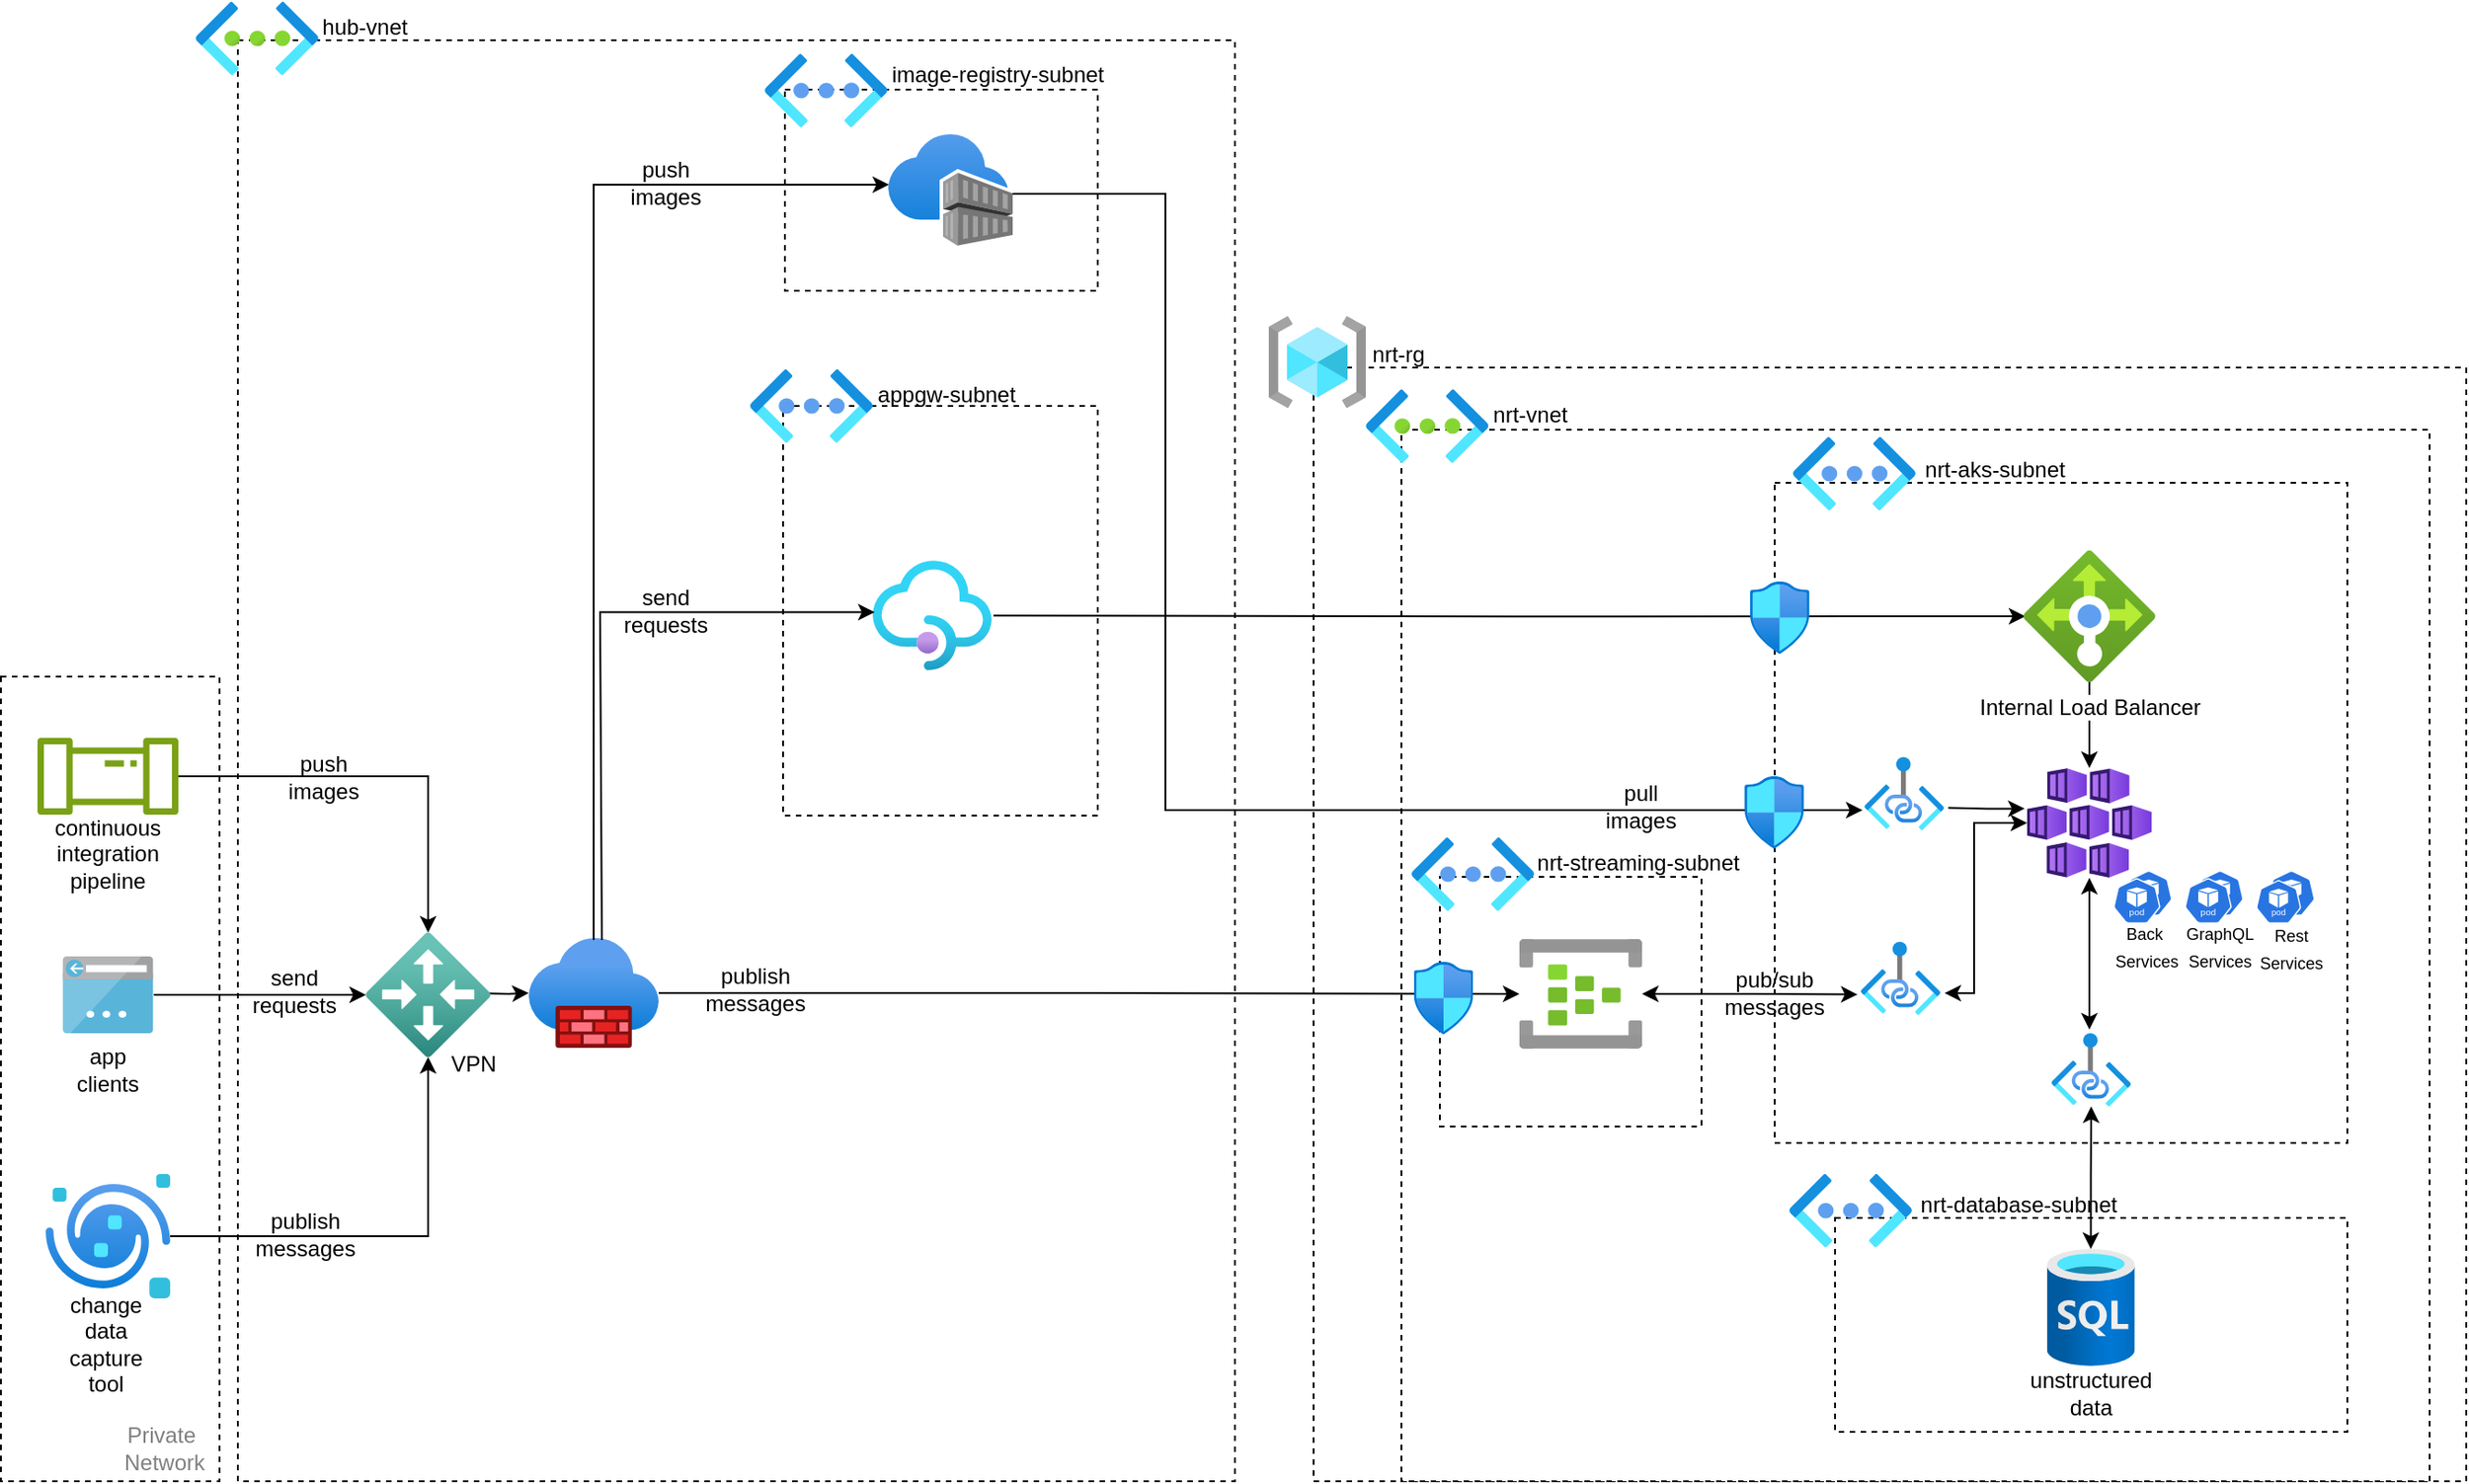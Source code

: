 <mxfile version="26.1.0">
  <diagram name="Page-1" id="4sKc0clIRFlzBHYphu7W">
    <mxGraphModel dx="1799" dy="980" grid="1" gridSize="10" guides="1" tooltips="1" connect="1" arrows="1" fold="1" page="1" pageScale="1" pageWidth="1169" pageHeight="827" math="0" shadow="0">
      <root>
        <mxCell id="0" />
        <mxCell id="1" parent="0" />
        <mxCell id="nnbe5SiCw00a81uTdJZI-39" value="" style="whiteSpace=wrap;html=1;dashed=1;rounded=0;" vertex="1" parent="1">
          <mxGeometry x="20.5" y="380" width="119.5" height="440" as="geometry" />
        </mxCell>
        <mxCell id="nnbe5SiCw00a81uTdJZI-25" value="" style="whiteSpace=wrap;html=1;dashed=1;rounded=0;" vertex="1" parent="1">
          <mxGeometry x="150" y="32" width="545" height="788" as="geometry" />
        </mxCell>
        <mxCell id="q_ENeEPmGV3skopXBHg1-58" value="" style="whiteSpace=wrap;html=1;dashed=1;rounded=0;" parent="1" vertex="1">
          <mxGeometry x="738" y="211" width="630" height="609" as="geometry" />
        </mxCell>
        <mxCell id="q_ENeEPmGV3skopXBHg1-48" value="" style="whiteSpace=wrap;html=1;dashed=1;rounded=0;" parent="1" vertex="1">
          <mxGeometry x="449" y="59" width="171" height="110" as="geometry" />
        </mxCell>
        <mxCell id="wLlMsNXpMdABEa9xwLQL-44" value="" style="whiteSpace=wrap;html=1;dashed=1;rounded=0;" parent="1" vertex="1">
          <mxGeometry x="786" y="245" width="562" height="575" as="geometry" />
        </mxCell>
        <mxCell id="wLlMsNXpMdABEa9xwLQL-17" value="" style="whiteSpace=wrap;html=1;dashed=1;rounded=0;" parent="1" vertex="1">
          <mxGeometry x="807" y="489.5" width="143" height="136.5" as="geometry" />
        </mxCell>
        <mxCell id="wLlMsNXpMdABEa9xwLQL-22" value="" style="whiteSpace=wrap;html=1;dashed=1;rounded=0;" parent="1" vertex="1">
          <mxGeometry x="1023" y="676" width="280" height="117" as="geometry" />
        </mxCell>
        <mxCell id="wLlMsNXpMdABEa9xwLQL-8" value="" style="whiteSpace=wrap;html=1;dashed=1;rounded=0;" parent="1" vertex="1">
          <mxGeometry x="990" y="274" width="313" height="361" as="geometry" />
        </mxCell>
        <mxCell id="wLlMsNXpMdABEa9xwLQL-1" value="" style="whiteSpace=wrap;html=1;dashed=1;rounded=0;" parent="1" vertex="1">
          <mxGeometry x="448" y="232" width="172" height="224" as="geometry" />
        </mxCell>
        <mxCell id="wLlMsNXpMdABEa9xwLQL-2" value="" style="image;aspect=fixed;html=1;points=[];align=center;fontSize=12;image=img/lib/azure2/networking/Virtual_Networks_Classic.svg;" parent="1" vertex="1">
          <mxGeometry x="430" y="212" width="67" height="40" as="geometry" />
        </mxCell>
        <mxCell id="wLlMsNXpMdABEa9xwLQL-5" style="edgeStyle=orthogonalEdgeStyle;rounded=0;orthogonalLoop=1;jettySize=auto;html=1;" parent="1" target="wLlMsNXpMdABEa9xwLQL-4" edge="1">
          <mxGeometry relative="1" as="geometry">
            <mxPoint x="277" y="553" as="sourcePoint" />
          </mxGeometry>
        </mxCell>
        <mxCell id="nnbe5SiCw00a81uTdJZI-11" style="edgeStyle=orthogonalEdgeStyle;rounded=0;orthogonalLoop=1;jettySize=auto;html=1;" edge="1" parent="1" source="wLlMsNXpMdABEa9xwLQL-4" target="wLlMsNXpMdABEa9xwLQL-19">
          <mxGeometry relative="1" as="geometry" />
        </mxCell>
        <mxCell id="wLlMsNXpMdABEa9xwLQL-4" value="" style="image;aspect=fixed;html=1;points=[];align=center;fontSize=12;image=img/lib/azure2/networking/Firewalls.svg;" parent="1" vertex="1">
          <mxGeometry x="309" y="523" width="71" height="60" as="geometry" />
        </mxCell>
        <mxCell id="wLlMsNXpMdABEa9xwLQL-6" value="" style="image;aspect=fixed;html=1;points=[];align=center;fontSize=12;image=img/lib/azure2/containers/Container_Registries.svg;" parent="1" vertex="1">
          <mxGeometry x="505.5" y="83.5" width="68" height="61" as="geometry" />
        </mxCell>
        <mxCell id="wLlMsNXpMdABEa9xwLQL-12" style="edgeStyle=orthogonalEdgeStyle;rounded=0;orthogonalLoop=1;jettySize=auto;html=1;" parent="1" edge="1">
          <mxGeometry relative="1" as="geometry">
            <mxPoint x="563" y="346.571" as="sourcePoint" />
            <mxPoint x="1127" y="347" as="targetPoint" />
          </mxGeometry>
        </mxCell>
        <mxCell id="wLlMsNXpMdABEa9xwLQL-7" value="" style="image;aspect=fixed;html=1;points=[];align=center;fontSize=12;image=img/lib/azure2/integration/API_Management_Services.svg;" parent="1" vertex="1">
          <mxGeometry x="497" y="316.5" width="65" height="60" as="geometry" />
        </mxCell>
        <mxCell id="wLlMsNXpMdABEa9xwLQL-9" value="" style="image;aspect=fixed;html=1;points=[];align=center;fontSize=12;image=img/lib/azure2/networking/Virtual_Networks_Classic.svg;" parent="1" vertex="1">
          <mxGeometry x="1000" y="249" width="67" height="40" as="geometry" />
        </mxCell>
        <mxCell id="wLlMsNXpMdABEa9xwLQL-14" style="edgeStyle=orthogonalEdgeStyle;rounded=0;orthogonalLoop=1;jettySize=auto;html=1;" parent="1" source="wLlMsNXpMdABEa9xwLQL-11" target="wLlMsNXpMdABEa9xwLQL-13" edge="1">
          <mxGeometry relative="1" as="geometry" />
        </mxCell>
        <mxCell id="wLlMsNXpMdABEa9xwLQL-11" value="Internal Load Balancer" style="image;aspect=fixed;html=1;points=[];align=center;fontSize=12;image=img/lib/azure2/networking/Load_Balancers.svg;" parent="1" vertex="1">
          <mxGeometry x="1126" y="311" width="72" height="72" as="geometry" />
        </mxCell>
        <mxCell id="nnbe5SiCw00a81uTdJZI-10" style="edgeStyle=orthogonalEdgeStyle;rounded=0;orthogonalLoop=1;jettySize=auto;html=1;startArrow=classic;startFill=1;" edge="1" parent="1" source="wLlMsNXpMdABEa9xwLQL-13">
          <mxGeometry relative="1" as="geometry">
            <mxPoint x="1162" y="573" as="targetPoint" />
          </mxGeometry>
        </mxCell>
        <mxCell id="wLlMsNXpMdABEa9xwLQL-13" value="" style="image;aspect=fixed;html=1;points=[];align=center;fontSize=12;image=img/lib/azure2/containers/Kubernetes_Services.svg;" parent="1" vertex="1">
          <mxGeometry x="1128" y="430" width="68" height="60" as="geometry" />
        </mxCell>
        <mxCell id="wLlMsNXpMdABEa9xwLQL-18" value="" style="image;aspect=fixed;html=1;points=[];align=center;fontSize=12;image=img/lib/azure2/networking/Virtual_Networks_Classic.svg;" parent="1" vertex="1">
          <mxGeometry x="791.5" y="468" width="67" height="40" as="geometry" />
        </mxCell>
        <mxCell id="wLlMsNXpMdABEa9xwLQL-20" style="edgeStyle=orthogonalEdgeStyle;rounded=0;orthogonalLoop=1;jettySize=auto;html=1;startArrow=classic;startFill=1;entryX=-0.059;entryY=0.738;entryDx=0;entryDy=0;entryPerimeter=0;" parent="1" source="wLlMsNXpMdABEa9xwLQL-19" edge="1">
          <mxGeometry relative="1" as="geometry">
            <mxPoint x="1035.295" y="553.841" as="targetPoint" />
          </mxGeometry>
        </mxCell>
        <mxCell id="wLlMsNXpMdABEa9xwLQL-19" value="" style="image;aspect=fixed;html=1;points=[];align=center;fontSize=12;image=img/lib/azure2/iot/Event_Hubs.svg;" parent="1" vertex="1">
          <mxGeometry x="850.5" y="523.5" width="67" height="60" as="geometry" />
        </mxCell>
        <mxCell id="wLlMsNXpMdABEa9xwLQL-25" value="" style="image;aspect=fixed;html=1;points=[];align=center;fontSize=12;image=img/lib/azure2/networking/Virtual_Networks_Classic.svg;" parent="1" vertex="1">
          <mxGeometry x="998" y="652" width="67" height="40" as="geometry" />
        </mxCell>
        <mxCell id="wLlMsNXpMdABEa9xwLQL-42" value="" style="group" parent="1" vertex="1" connectable="0">
          <mxGeometry x="1175" y="486" width="117" height="47" as="geometry" />
        </mxCell>
        <mxCell id="wLlMsNXpMdABEa9xwLQL-31" value="" style="group" parent="wLlMsNXpMdABEa9xwLQL-42" vertex="1" connectable="0">
          <mxGeometry width="39.0" height="47" as="geometry" />
        </mxCell>
        <mxCell id="wLlMsNXpMdABEa9xwLQL-28" value="" style="group" parent="wLlMsNXpMdABEa9xwLQL-31" vertex="1" connectable="0">
          <mxGeometry width="39.0" height="29.607" as="geometry" />
        </mxCell>
        <mxCell id="wLlMsNXpMdABEa9xwLQL-26" value="" style="aspect=fixed;sketch=0;html=1;dashed=0;whitespace=wrap;verticalLabelPosition=bottom;verticalAlign=top;fillColor=#2875E2;strokeColor=#ffffff;points=[[0.005,0.63,0],[0.1,0.2,0],[0.9,0.2,0],[0.5,0,0],[0.995,0.63,0],[0.72,0.99,0],[0.5,1,0],[0.28,0.99,0]];shape=mxgraph.kubernetes.icon2;kubernetesLabel=1;prIcon=pod" parent="wLlMsNXpMdABEa9xwLQL-28" vertex="1">
          <mxGeometry x="6.5" width="25.918" height="24.882" as="geometry" />
        </mxCell>
        <mxCell id="wLlMsNXpMdABEa9xwLQL-27" value="" style="aspect=fixed;sketch=0;html=1;dashed=0;whitespace=wrap;verticalLabelPosition=bottom;verticalAlign=top;fillColor=#2875E2;strokeColor=#ffffff;points=[[0.005,0.63,0],[0.1,0.2,0],[0.9,0.2,0],[0.5,0,0],[0.995,0.63,0],[0.72,0.99,0],[0.5,1,0],[0.28,0.99,0]];shape=mxgraph.kubernetes.icon2;kubernetesLabel=1;prIcon=pod" parent="wLlMsNXpMdABEa9xwLQL-28" vertex="1">
          <mxGeometry y="4.23" width="25.918" height="24.882" as="geometry" />
        </mxCell>
        <mxCell id="wLlMsNXpMdABEa9xwLQL-29" value="&lt;font style=&quot;font-size: 9px;&quot;&gt;Back&amp;nbsp;&lt;/font&gt;&lt;div&gt;&lt;font style=&quot;font-size: 9px;&quot;&gt;Services&lt;/font&gt;&lt;/div&gt;" style="text;strokeColor=none;align=center;fillColor=none;html=1;verticalAlign=middle;whiteSpace=wrap;rounded=0;rotation=0;" parent="wLlMsNXpMdABEa9xwLQL-31" vertex="1">
          <mxGeometry x="-0.513" y="32.854" width="39.0" height="16.806" as="geometry" />
        </mxCell>
        <mxCell id="wLlMsNXpMdABEa9xwLQL-32" value="" style="group" parent="wLlMsNXpMdABEa9xwLQL-42" vertex="1" connectable="0">
          <mxGeometry x="39.0" width="39.0" height="46.525" as="geometry" />
        </mxCell>
        <mxCell id="wLlMsNXpMdABEa9xwLQL-33" value="" style="group" parent="wLlMsNXpMdABEa9xwLQL-32" vertex="1" connectable="0">
          <mxGeometry width="39.0" height="29.607" as="geometry" />
        </mxCell>
        <mxCell id="wLlMsNXpMdABEa9xwLQL-34" value="" style="aspect=fixed;sketch=0;html=1;dashed=0;whitespace=wrap;verticalLabelPosition=bottom;verticalAlign=top;fillColor=#2875E2;strokeColor=#ffffff;points=[[0.005,0.63,0],[0.1,0.2,0],[0.9,0.2,0],[0.5,0,0],[0.995,0.63,0],[0.72,0.99,0],[0.5,1,0],[0.28,0.99,0]];shape=mxgraph.kubernetes.icon2;kubernetesLabel=1;prIcon=pod" parent="wLlMsNXpMdABEa9xwLQL-33" vertex="1">
          <mxGeometry x="6.5" width="25.918" height="24.882" as="geometry" />
        </mxCell>
        <mxCell id="wLlMsNXpMdABEa9xwLQL-35" value="" style="aspect=fixed;sketch=0;html=1;dashed=0;whitespace=wrap;verticalLabelPosition=bottom;verticalAlign=top;fillColor=#2875E2;strokeColor=#ffffff;points=[[0.005,0.63,0],[0.1,0.2,0],[0.9,0.2,0],[0.5,0,0],[0.995,0.63,0],[0.72,0.99,0],[0.5,1,0],[0.28,0.99,0]];shape=mxgraph.kubernetes.icon2;kubernetesLabel=1;prIcon=pod" parent="wLlMsNXpMdABEa9xwLQL-33" vertex="1">
          <mxGeometry y="4.23" width="25.918" height="24.882" as="geometry" />
        </mxCell>
        <mxCell id="wLlMsNXpMdABEa9xwLQL-36" value="&lt;font style=&quot;font-size: 9px;&quot;&gt;GraphQL&lt;/font&gt;&lt;div&gt;&lt;font style=&quot;font-size: 9px;&quot;&gt;Services&lt;/font&gt;&lt;/div&gt;" style="text;strokeColor=none;align=center;fillColor=none;html=1;verticalAlign=middle;whiteSpace=wrap;rounded=0;" parent="wLlMsNXpMdABEa9xwLQL-32" vertex="1">
          <mxGeometry y="33.325" width="39.0" height="15.861" as="geometry" />
        </mxCell>
        <mxCell id="wLlMsNXpMdABEa9xwLQL-37" value="" style="group" parent="wLlMsNXpMdABEa9xwLQL-42" vertex="1" connectable="0">
          <mxGeometry x="78.0" width="39.0" height="46.525" as="geometry" />
        </mxCell>
        <mxCell id="wLlMsNXpMdABEa9xwLQL-38" value="" style="group" parent="wLlMsNXpMdABEa9xwLQL-37" vertex="1" connectable="0">
          <mxGeometry width="39.0" height="29.607" as="geometry" />
        </mxCell>
        <mxCell id="wLlMsNXpMdABEa9xwLQL-39" value="" style="aspect=fixed;sketch=0;html=1;dashed=0;whitespace=wrap;verticalLabelPosition=bottom;verticalAlign=top;fillColor=#2875E2;strokeColor=#ffffff;points=[[0.005,0.63,0],[0.1,0.2,0],[0.9,0.2,0],[0.5,0,0],[0.995,0.63,0],[0.72,0.99,0],[0.5,1,0],[0.28,0.99,0]];shape=mxgraph.kubernetes.icon2;kubernetesLabel=1;prIcon=pod" parent="wLlMsNXpMdABEa9xwLQL-38" vertex="1">
          <mxGeometry x="6.5" width="25.918" height="24.882" as="geometry" />
        </mxCell>
        <mxCell id="wLlMsNXpMdABEa9xwLQL-40" value="" style="aspect=fixed;sketch=0;html=1;dashed=0;whitespace=wrap;verticalLabelPosition=bottom;verticalAlign=top;fillColor=#2875E2;strokeColor=#ffffff;points=[[0.005,0.63,0],[0.1,0.2,0],[0.9,0.2,0],[0.5,0,0],[0.995,0.63,0],[0.72,0.99,0],[0.5,1,0],[0.28,0.99,0]];shape=mxgraph.kubernetes.icon2;kubernetesLabel=1;prIcon=pod" parent="wLlMsNXpMdABEa9xwLQL-38" vertex="1">
          <mxGeometry y="5.287" width="24.84" height="23.845" as="geometry" />
        </mxCell>
        <mxCell id="wLlMsNXpMdABEa9xwLQL-41" value="&lt;font style=&quot;font-size: 9px;&quot;&gt;Rest&lt;br&gt;&lt;/font&gt;&lt;div&gt;&lt;font style=&quot;font-size: 9px;&quot;&gt;Services&lt;/font&gt;&lt;/div&gt;" style="text;strokeColor=none;align=center;fillColor=none;html=1;verticalAlign=middle;whiteSpace=wrap;rounded=0;" parent="wLlMsNXpMdABEa9xwLQL-37" vertex="1">
          <mxGeometry y="34.212" width="39.0" height="15.861" as="geometry" />
        </mxCell>
        <mxCell id="wLlMsNXpMdABEa9xwLQL-50" style="edgeStyle=orthogonalEdgeStyle;rounded=0;orthogonalLoop=1;jettySize=auto;html=1;" parent="1" source="wLlMsNXpMdABEa9xwLQL-49" edge="1" target="4Z1zq4EiSo_AjnUcd4zq-8">
          <mxGeometry relative="1" as="geometry">
            <mxPoint x="244" y="584" as="targetPoint" />
          </mxGeometry>
        </mxCell>
        <mxCell id="wLlMsNXpMdABEa9xwLQL-49" value="" style="image;sketch=0;aspect=fixed;html=1;points=[];align=center;fontSize=12;image=img/lib/mscae/App_Service_IPAddress.svg;" parent="1" vertex="1">
          <mxGeometry x="54" y="533" width="50" height="42" as="geometry" />
        </mxCell>
        <mxCell id="wLlMsNXpMdABEa9xwLQL-51" value="" style="image;aspect=fixed;html=1;points=[];align=center;fontSize=12;image=img/lib/azure2/networking/Virtual_Networks.svg;" parent="1" vertex="1">
          <mxGeometry x="766.56" y="223" width="67" height="40" as="geometry" />
        </mxCell>
        <mxCell id="q_ENeEPmGV3skopXBHg1-49" value="" style="image;aspect=fixed;html=1;points=[];align=center;fontSize=12;image=img/lib/azure2/networking/Virtual_Networks_Classic.svg;" parent="1" vertex="1">
          <mxGeometry x="438" y="39.5" width="67" height="40" as="geometry" />
        </mxCell>
        <mxCell id="q_ENeEPmGV3skopXBHg1-59" value="" style="image;aspect=fixed;html=1;points=[];align=center;fontSize=12;image=img/lib/azure2/general/Resource_Groups.svg;" parent="1" vertex="1">
          <mxGeometry x="713.43" y="183" width="53.13" height="50" as="geometry" />
        </mxCell>
        <mxCell id="q_ENeEPmGV3skopXBHg1-62" value="appgw-subnet" style="text;strokeColor=none;align=center;fillColor=none;html=1;verticalAlign=middle;whiteSpace=wrap;rounded=0;" parent="1" vertex="1">
          <mxGeometry x="458" y="211" width="159" height="30" as="geometry" />
        </mxCell>
        <mxCell id="q_ENeEPmGV3skopXBHg1-63" value="nrt-aks-subnet" style="text;strokeColor=none;align=center;fillColor=none;html=1;verticalAlign=middle;whiteSpace=wrap;rounded=0;" parent="1" vertex="1">
          <mxGeometry x="1031" y="252" width="159" height="30" as="geometry" />
        </mxCell>
        <mxCell id="q_ENeEPmGV3skopXBHg1-64" value="nrt-database-subnet" style="text;strokeColor=none;align=center;fillColor=none;html=1;verticalAlign=middle;whiteSpace=wrap;rounded=0;" parent="1" vertex="1">
          <mxGeometry x="1044" y="654" width="159" height="30" as="geometry" />
        </mxCell>
        <mxCell id="q_ENeEPmGV3skopXBHg1-65" value="nrt-streaming-subnet" style="text;strokeColor=none;align=center;fillColor=none;html=1;verticalAlign=middle;whiteSpace=wrap;rounded=0;" parent="1" vertex="1">
          <mxGeometry x="835.56" y="467" width="159" height="30" as="geometry" />
        </mxCell>
        <mxCell id="q_ENeEPmGV3skopXBHg1-66" value="nrt-vnet" style="text;strokeColor=none;align=center;fillColor=none;html=1;verticalAlign=middle;whiteSpace=wrap;rounded=0;" parent="1" vertex="1">
          <mxGeometry x="776.56" y="222" width="159" height="30" as="geometry" />
        </mxCell>
        <mxCell id="q_ENeEPmGV3skopXBHg1-68" value="nrt-rg" style="text;strokeColor=none;align=center;fillColor=none;html=1;verticalAlign=middle;whiteSpace=wrap;rounded=0;" parent="1" vertex="1">
          <mxGeometry x="705" y="189" width="159" height="30" as="geometry" />
        </mxCell>
        <mxCell id="q_ENeEPmGV3skopXBHg1-69" value="image-registry-subnet" style="text;strokeColor=none;align=center;fillColor=none;html=1;verticalAlign=middle;whiteSpace=wrap;rounded=0;" parent="1" vertex="1">
          <mxGeometry x="486" y="36" width="159" height="30" as="geometry" />
        </mxCell>
        <mxCell id="4Z1zq4EiSo_AjnUcd4zq-1" value="app clients" style="text;strokeColor=none;align=center;fillColor=none;html=1;verticalAlign=middle;whiteSpace=wrap;rounded=0;" parent="1" vertex="1">
          <mxGeometry x="56.25" y="580" width="45.5" height="30" as="geometry" />
        </mxCell>
        <mxCell id="4Z1zq4EiSo_AjnUcd4zq-3" value="unstructured data" style="text;strokeColor=none;align=center;fillColor=none;html=1;verticalAlign=middle;whiteSpace=wrap;rounded=0;" parent="1" vertex="1">
          <mxGeometry x="1133" y="757" width="60" height="30" as="geometry" />
        </mxCell>
        <mxCell id="4Z1zq4EiSo_AjnUcd4zq-7" value="VPN" style="text;strokeColor=none;align=center;fillColor=none;html=1;verticalAlign=middle;whiteSpace=wrap;rounded=0;" parent="1" vertex="1">
          <mxGeometry x="249" y="576.5" width="60" height="30" as="geometry" />
        </mxCell>
        <mxCell id="4Z1zq4EiSo_AjnUcd4zq-8" value="" style="image;aspect=fixed;html=1;points=[];align=center;fontSize=12;image=img/lib/azure2/networking/Local_Network_Gateways.svg;" parent="1" vertex="1">
          <mxGeometry x="220" y="520" width="68" height="68" as="geometry" />
        </mxCell>
        <mxCell id="nnbe5SiCw00a81uTdJZI-2" style="edgeStyle=orthogonalEdgeStyle;rounded=0;orthogonalLoop=1;jettySize=auto;html=1;entryX=0.007;entryY=0.434;entryDx=0;entryDy=0;entryPerimeter=0;" edge="1" parent="1">
          <mxGeometry relative="1" as="geometry">
            <mxPoint x="344.5" y="524" as="sourcePoint" />
            <mxPoint x="505.976" y="110.974" as="targetPoint" />
            <Array as="points">
              <mxPoint x="345" y="111" />
            </Array>
          </mxGeometry>
        </mxCell>
        <mxCell id="nnbe5SiCw00a81uTdJZI-5" style="edgeStyle=orthogonalEdgeStyle;rounded=0;orthogonalLoop=1;jettySize=auto;html=1;startArrow=classic;startFill=1;" edge="1" parent="1" target="wLlMsNXpMdABEa9xwLQL-13">
          <mxGeometry relative="1" as="geometry">
            <mxPoint x="1082.85" y="553.059" as="sourcePoint" />
            <Array as="points">
              <mxPoint x="1099" y="553" />
              <mxPoint x="1099" y="460" />
            </Array>
          </mxGeometry>
        </mxCell>
        <mxCell id="nnbe5SiCw00a81uTdJZI-8" style="edgeStyle=orthogonalEdgeStyle;rounded=0;orthogonalLoop=1;jettySize=auto;html=1;entryX=-0.05;entryY=0.236;entryDx=0;entryDy=0;entryPerimeter=0;startArrow=none;startFill=0;endArrow=classic;endFill=1;" edge="1" parent="1">
          <mxGeometry relative="1" as="geometry">
            <mxPoint x="1084.85" y="451.8" as="sourcePoint" />
            <mxPoint x="1126.6" y="452.16" as="targetPoint" />
          </mxGeometry>
        </mxCell>
        <mxCell id="nnbe5SiCw00a81uTdJZI-12" style="edgeStyle=orthogonalEdgeStyle;rounded=0;orthogonalLoop=1;jettySize=auto;html=1;endArrow=none;startFill=1;startArrow=classic;" edge="1" parent="1" target="wLlMsNXpMdABEa9xwLQL-6">
          <mxGeometry relative="1" as="geometry">
            <mxPoint x="1038" y="453" as="sourcePoint" />
            <mxPoint x="580.33" y="112.15" as="targetPoint" />
            <Array as="points">
              <mxPoint x="657" y="453" />
              <mxPoint x="657" y="116" />
            </Array>
          </mxGeometry>
        </mxCell>
        <mxCell id="nnbe5SiCw00a81uTdJZI-14" style="edgeStyle=orthogonalEdgeStyle;rounded=0;orthogonalLoop=1;jettySize=auto;html=1;entryX=0.047;entryY=0.388;entryDx=0;entryDy=0;entryPerimeter=0;exitX=0.563;exitY=0.016;exitDx=0;exitDy=0;exitPerimeter=0;" edge="1" parent="1" source="wLlMsNXpMdABEa9xwLQL-4">
          <mxGeometry relative="1" as="geometry">
            <mxPoint x="348.059" y="528" as="sourcePoint" />
            <mxPoint x="498.055" y="344.78" as="targetPoint" />
            <Array as="points">
              <mxPoint x="348" y="524" />
              <mxPoint x="348" y="345" />
            </Array>
          </mxGeometry>
        </mxCell>
        <mxCell id="nnbe5SiCw00a81uTdJZI-15" value="publish messages" style="text;strokeColor=none;align=center;fillColor=none;html=1;verticalAlign=middle;whiteSpace=wrap;rounded=0;" vertex="1" parent="1">
          <mxGeometry x="403" y="536" width="60" height="30" as="geometry" />
        </mxCell>
        <mxCell id="nnbe5SiCw00a81uTdJZI-17" value="send&lt;div&gt;requests&lt;/div&gt;" style="text;strokeColor=none;align=center;fillColor=none;html=1;verticalAlign=middle;whiteSpace=wrap;rounded=0;" vertex="1" parent="1">
          <mxGeometry x="354" y="329" width="60" height="30" as="geometry" />
        </mxCell>
        <mxCell id="nnbe5SiCw00a81uTdJZI-18" value="send&lt;div&gt;requests&lt;/div&gt;" style="text;strokeColor=none;align=center;fillColor=none;html=1;verticalAlign=middle;whiteSpace=wrap;rounded=0;" vertex="1" parent="1">
          <mxGeometry x="151" y="537" width="60" height="30" as="geometry" />
        </mxCell>
        <mxCell id="nnbe5SiCw00a81uTdJZI-19" value="push&lt;div&gt;images&lt;/div&gt;" style="text;strokeColor=none;align=center;fillColor=none;html=1;verticalAlign=middle;whiteSpace=wrap;rounded=0;" vertex="1" parent="1">
          <mxGeometry x="354" y="94.5" width="60" height="30" as="geometry" />
        </mxCell>
        <mxCell id="nnbe5SiCw00a81uTdJZI-21" value="&lt;span style=&quot;background-color: transparent; color: light-dark(rgb(0, 0, 0), rgb(255, 255, 255));&quot;&gt;pull&lt;/span&gt;&lt;div&gt;&lt;span style=&quot;background-color: transparent; color: light-dark(rgb(0, 0, 0), rgb(255, 255, 255));&quot;&gt;images&lt;/span&gt;&lt;/div&gt;" style="text;strokeColor=none;align=center;fillColor=none;html=1;verticalAlign=middle;whiteSpace=wrap;rounded=0;" vertex="1" parent="1">
          <mxGeometry x="887" y="436" width="60" height="30" as="geometry" />
        </mxCell>
        <mxCell id="nnbe5SiCw00a81uTdJZI-23" style="edgeStyle=orthogonalEdgeStyle;rounded=0;orthogonalLoop=1;jettySize=auto;html=1;" edge="1" parent="1" source="nnbe5SiCw00a81uTdJZI-22" target="4Z1zq4EiSo_AjnUcd4zq-8">
          <mxGeometry relative="1" as="geometry" />
        </mxCell>
        <mxCell id="nnbe5SiCw00a81uTdJZI-22" value="" style="sketch=0;outlineConnect=0;fontColor=#232F3E;gradientColor=none;fillColor=#7AA116;strokeColor=none;dashed=0;verticalLabelPosition=bottom;verticalAlign=top;align=center;html=1;fontSize=12;fontStyle=0;aspect=fixed;pointerEvents=1;shape=mxgraph.aws4.iot_analytics_pipeline;" vertex="1" parent="1">
          <mxGeometry x="40" y="413.5" width="78" height="42" as="geometry" />
        </mxCell>
        <mxCell id="nnbe5SiCw00a81uTdJZI-24" value="push&lt;div&gt;images&lt;/div&gt;" style="text;strokeColor=none;align=center;fillColor=none;html=1;verticalAlign=middle;whiteSpace=wrap;rounded=0;" vertex="1" parent="1">
          <mxGeometry x="167" y="420" width="60" height="30" as="geometry" />
        </mxCell>
        <mxCell id="nnbe5SiCw00a81uTdJZI-27" value="hub-vnet" style="text;strokeColor=none;align=center;fillColor=none;html=1;verticalAlign=middle;whiteSpace=wrap;rounded=0;" vertex="1" parent="1">
          <mxGeometry x="140" y="10" width="159" height="30" as="geometry" />
        </mxCell>
        <mxCell id="nnbe5SiCw00a81uTdJZI-28" value="" style="image;aspect=fixed;html=1;points=[];align=center;fontSize=12;image=img/lib/azure2/networking/Virtual_Networks.svg;" vertex="1" parent="1">
          <mxGeometry x="127" y="11" width="67" height="40" as="geometry" />
        </mxCell>
        <mxCell id="nnbe5SiCw00a81uTdJZI-29" value="" style="image;aspect=fixed;html=1;points=[];align=center;fontSize=12;image=img/lib/azure2/networking/Private_Link.svg;" vertex="1" parent="1">
          <mxGeometry x="1037" y="525" width="43.64" height="40" as="geometry" />
        </mxCell>
        <mxCell id="nnbe5SiCw00a81uTdJZI-30" value="" style="image;aspect=fixed;html=1;points=[];align=center;fontSize=12;image=img/lib/azure2/networking/Private_Link.svg;" vertex="1" parent="1">
          <mxGeometry x="1039" y="424" width="43.64" height="40" as="geometry" />
        </mxCell>
        <mxCell id="nnbe5SiCw00a81uTdJZI-31" value="" style="image;aspect=fixed;html=1;points=[];align=center;fontSize=12;image=img/lib/azure2/networking/Private_Link.svg;" vertex="1" parent="1">
          <mxGeometry x="1141.18" y="575" width="43.64" height="40" as="geometry" />
        </mxCell>
        <mxCell id="nnbe5SiCw00a81uTdJZI-34" value="" style="image;aspect=fixed;html=1;points=[];align=center;fontSize=12;image=img/lib/azure2/networking/Network_Security_Groups.svg;" vertex="1" parent="1">
          <mxGeometry x="973.47" y="434.5" width="32.53" height="39.5" as="geometry" />
        </mxCell>
        <mxCell id="nnbe5SiCw00a81uTdJZI-38" value="" style="image;aspect=fixed;html=1;points=[];align=center;fontSize=12;image=img/lib/azure2/networking/Network_Security_Groups.svg;" vertex="1" parent="1">
          <mxGeometry x="792.73" y="536" width="32.53" height="39.5" as="geometry" />
        </mxCell>
        <mxCell id="nnbe5SiCw00a81uTdJZI-42" style="edgeStyle=orthogonalEdgeStyle;rounded=0;orthogonalLoop=1;jettySize=auto;html=1;" edge="1" parent="1" source="nnbe5SiCw00a81uTdJZI-40" target="4Z1zq4EiSo_AjnUcd4zq-8">
          <mxGeometry relative="1" as="geometry" />
        </mxCell>
        <mxCell id="nnbe5SiCw00a81uTdJZI-40" value="" style="image;aspect=fixed;html=1;points=[];align=center;fontSize=12;image=img/lib/azure2/web/App_Space.svg;" vertex="1" parent="1">
          <mxGeometry x="45" y="652" width="68" height="68" as="geometry" />
        </mxCell>
        <mxCell id="nnbe5SiCw00a81uTdJZI-41" value="change&lt;div&gt;data&lt;/div&gt;&lt;div&gt;capture&lt;/div&gt;&lt;div&gt;tool&lt;/div&gt;" style="text;strokeColor=none;align=center;fillColor=none;html=1;verticalAlign=middle;whiteSpace=wrap;rounded=0;" vertex="1" parent="1">
          <mxGeometry x="55" y="730" width="45.5" height="30" as="geometry" />
        </mxCell>
        <mxCell id="nnbe5SiCw00a81uTdJZI-43" value="publish messages" style="text;strokeColor=none;align=center;fillColor=none;html=1;verticalAlign=middle;whiteSpace=wrap;rounded=0;" vertex="1" parent="1">
          <mxGeometry x="157" y="670" width="60" height="30" as="geometry" />
        </mxCell>
        <mxCell id="nnbe5SiCw00a81uTdJZI-44" value="&lt;span style=&quot;background-color: transparent; color: light-dark(rgb(0, 0, 0), rgb(255, 255, 255));&quot;&gt;pub/sub&lt;/span&gt;&lt;div&gt;&lt;span style=&quot;background-color: transparent; color: light-dark(rgb(0, 0, 0), rgb(255, 255, 255));&quot;&gt;messages&lt;/span&gt;&lt;/div&gt;" style="text;strokeColor=none;align=center;fillColor=none;html=1;verticalAlign=middle;whiteSpace=wrap;rounded=0;" vertex="1" parent="1">
          <mxGeometry x="960" y="538" width="60" height="30" as="geometry" />
        </mxCell>
        <mxCell id="nnbe5SiCw00a81uTdJZI-45" value="&lt;font style=&quot;color: rgb(128, 128, 128);&quot;&gt;Private&amp;nbsp;&lt;/font&gt;&lt;div&gt;&lt;font style=&quot;color: rgb(128, 128, 128);&quot;&gt;Network&lt;/font&gt;&lt;/div&gt;" style="text;strokeColor=none;align=center;fillColor=none;html=1;verticalAlign=middle;whiteSpace=wrap;rounded=0;" vertex="1" parent="1">
          <mxGeometry x="80" y="787" width="60" height="30" as="geometry" />
        </mxCell>
        <mxCell id="nnbe5SiCw00a81uTdJZI-47" style="edgeStyle=orthogonalEdgeStyle;rounded=0;orthogonalLoop=1;jettySize=auto;html=1;startArrow=classic;startFill=1;" edge="1" parent="1" source="nnbe5SiCw00a81uTdJZI-46" target="nnbe5SiCw00a81uTdJZI-31">
          <mxGeometry relative="1" as="geometry" />
        </mxCell>
        <mxCell id="nnbe5SiCw00a81uTdJZI-46" value="" style="image;aspect=fixed;html=1;points=[];align=center;fontSize=12;image=img/lib/azure2/databases/SQL_Database.svg;" vertex="1" parent="1">
          <mxGeometry x="1138.82" y="693" width="48" height="64" as="geometry" />
        </mxCell>
        <mxCell id="nnbe5SiCw00a81uTdJZI-48" value="continuous integration pipeline" style="text;strokeColor=none;align=center;fillColor=none;html=1;verticalAlign=middle;whiteSpace=wrap;rounded=0;" vertex="1" parent="1">
          <mxGeometry x="49" y="461.5" width="60" height="30" as="geometry" />
        </mxCell>
        <mxCell id="nnbe5SiCw00a81uTdJZI-49" value="" style="image;aspect=fixed;html=1;points=[];align=center;fontSize=12;image=img/lib/azure2/networking/Network_Security_Groups.svg;" vertex="1" parent="1">
          <mxGeometry x="976.47" y="328" width="32.53" height="39.5" as="geometry" />
        </mxCell>
      </root>
    </mxGraphModel>
  </diagram>
</mxfile>
